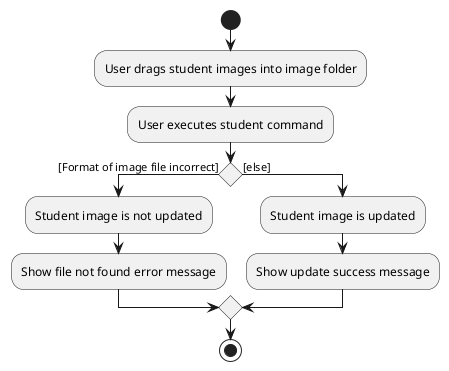@startuml
start
:User drags student images into image folder;
:User executes student command;
if() then ([Format of image file incorrect])
        :Student image is not updated;

    :Show file not found error message;
else([else])
    :Student image is updated;
    :Show update success message;
endif
stop

@enduml